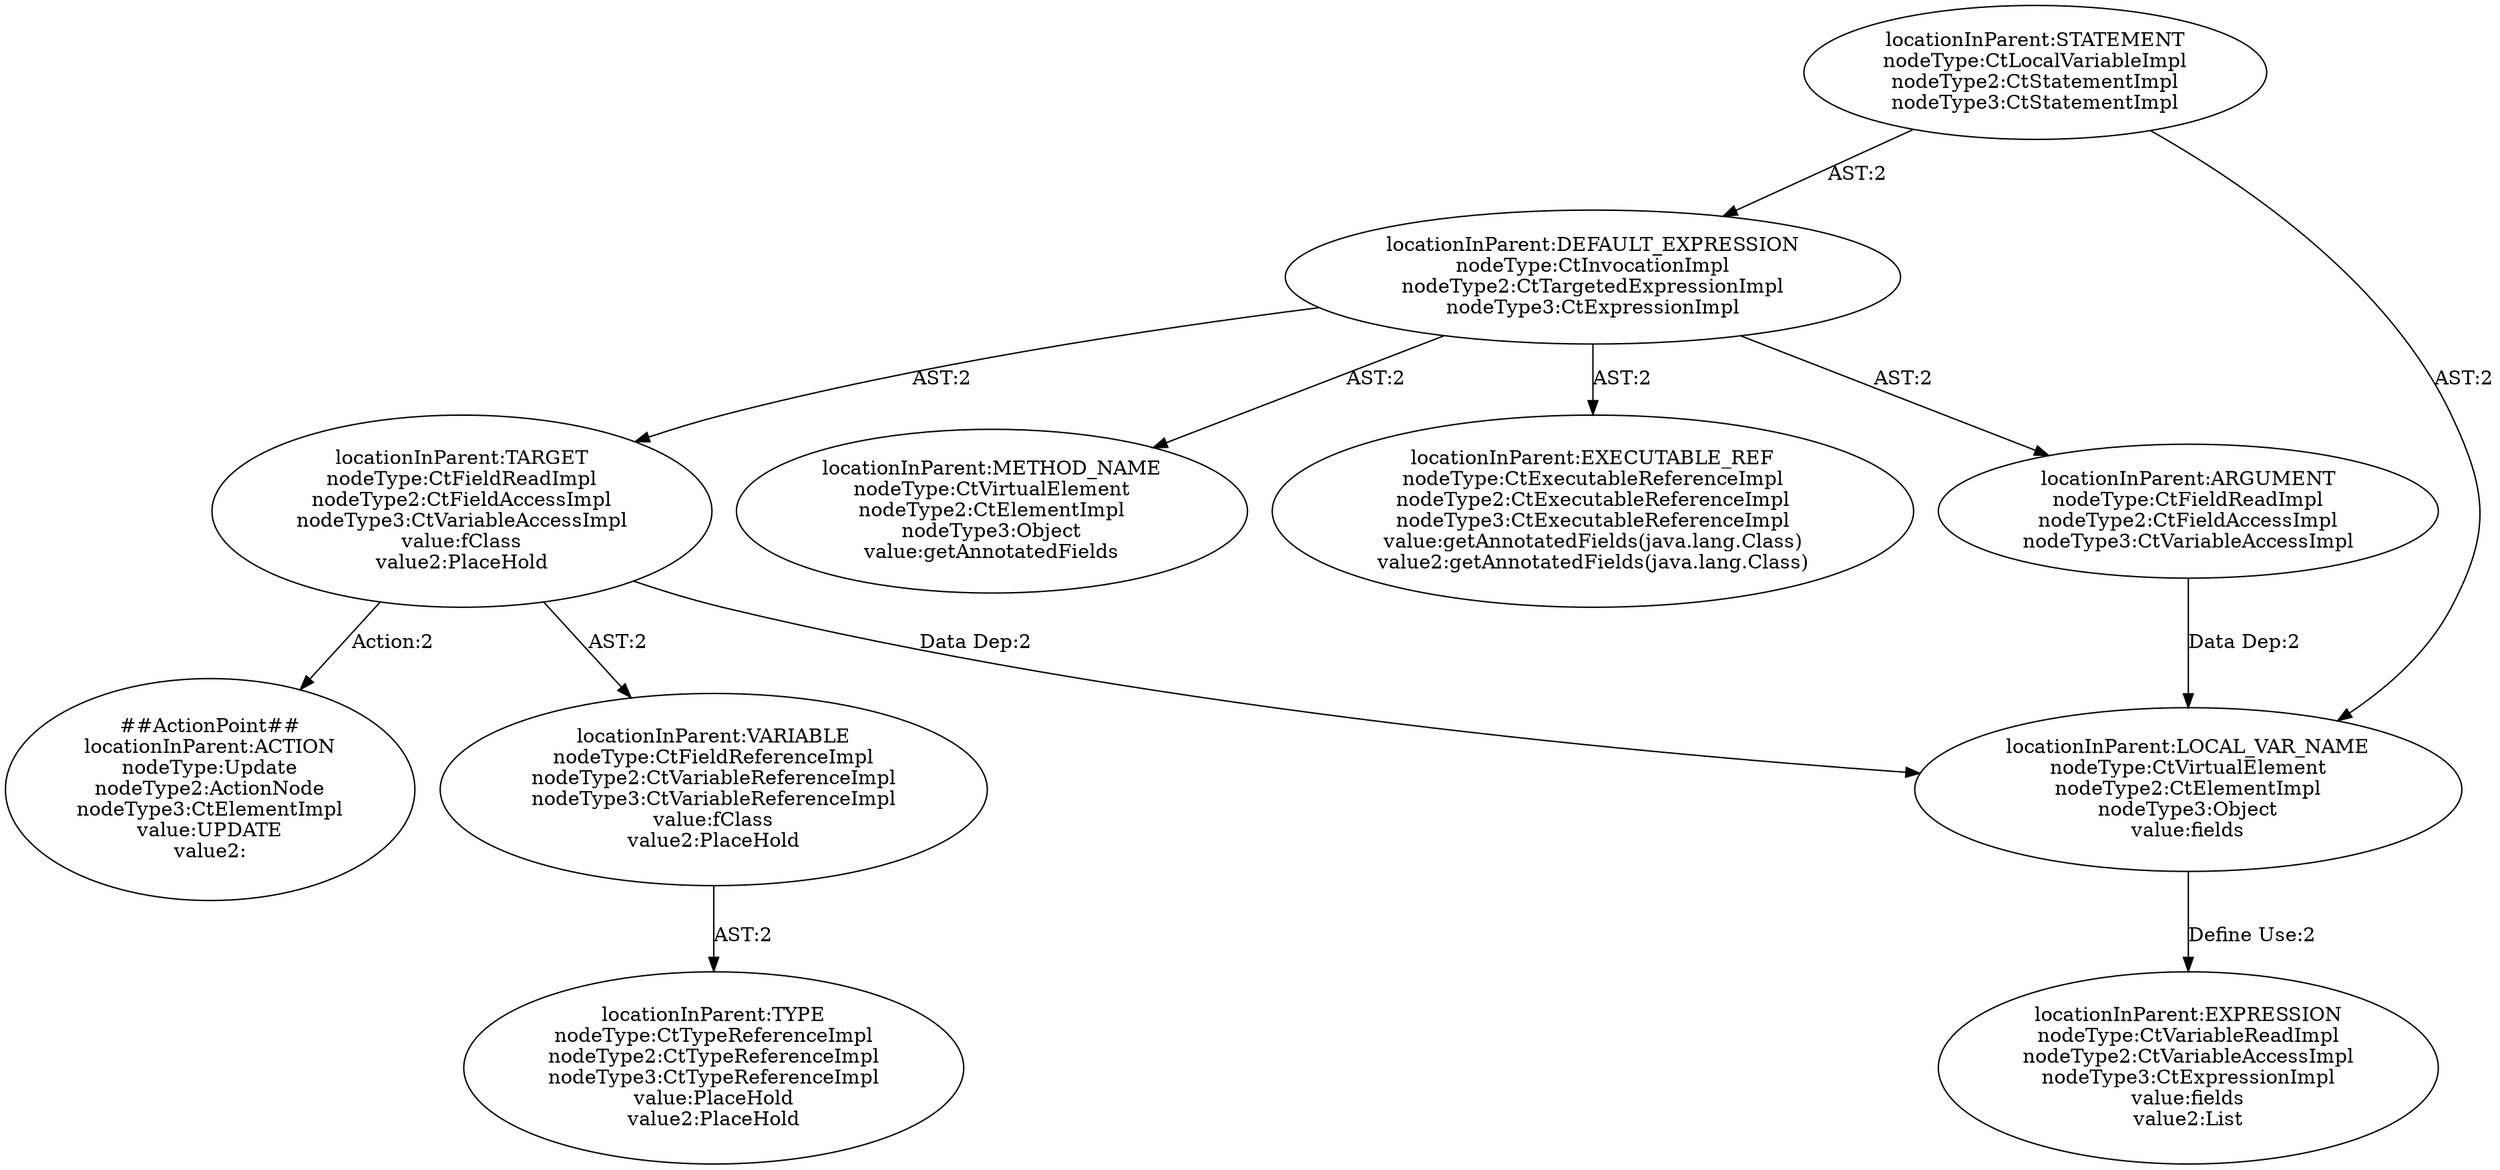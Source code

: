 digraph "Pattern" {
0 [label="##ActionPoint##
locationInParent:ACTION
nodeType:Update
nodeType2:ActionNode
nodeType3:CtElementImpl
value:UPDATE
value2:" shape=ellipse]
1 [label="locationInParent:TARGET
nodeType:CtFieldReadImpl
nodeType2:CtFieldAccessImpl
nodeType3:CtVariableAccessImpl
value:fClass
value2:PlaceHold" shape=ellipse]
2 [label="locationInParent:DEFAULT_EXPRESSION
nodeType:CtInvocationImpl
nodeType2:CtTargetedExpressionImpl
nodeType3:CtExpressionImpl" shape=ellipse]
3 [label="locationInParent:STATEMENT
nodeType:CtLocalVariableImpl
nodeType2:CtStatementImpl
nodeType3:CtStatementImpl" shape=ellipse]
4 [label="locationInParent:METHOD_NAME
nodeType:CtVirtualElement
nodeType2:CtElementImpl
nodeType3:Object
value:getAnnotatedFields" shape=ellipse]
5 [label="locationInParent:EXECUTABLE_REF
nodeType:CtExecutableReferenceImpl
nodeType2:CtExecutableReferenceImpl
nodeType3:CtExecutableReferenceImpl
value:getAnnotatedFields(java.lang.Class)
value2:getAnnotatedFields(java.lang.Class)" shape=ellipse]
6 [label="locationInParent:ARGUMENT
nodeType:CtFieldReadImpl
nodeType2:CtFieldAccessImpl
nodeType3:CtVariableAccessImpl" shape=ellipse]
7 [label="locationInParent:VARIABLE
nodeType:CtFieldReferenceImpl
nodeType2:CtVariableReferenceImpl
nodeType3:CtVariableReferenceImpl
value:fClass
value2:PlaceHold" shape=ellipse]
8 [label="locationInParent:TYPE
nodeType:CtTypeReferenceImpl
nodeType2:CtTypeReferenceImpl
nodeType3:CtTypeReferenceImpl
value:PlaceHold
value2:PlaceHold" shape=ellipse]
9 [label="locationInParent:LOCAL_VAR_NAME
nodeType:CtVirtualElement
nodeType2:CtElementImpl
nodeType3:Object
value:fields" shape=ellipse]
10 [label="locationInParent:EXPRESSION
nodeType:CtVariableReadImpl
nodeType2:CtVariableAccessImpl
nodeType3:CtExpressionImpl
value:fields
value2:List" shape=ellipse]
1 -> 0 [label="Action:2"];
1 -> 7 [label="AST:2"];
1 -> 9 [label="Data Dep:2"];
2 -> 1 [label="AST:2"];
2 -> 4 [label="AST:2"];
2 -> 5 [label="AST:2"];
2 -> 6 [label="AST:2"];
3 -> 2 [label="AST:2"];
3 -> 9 [label="AST:2"];
6 -> 9 [label="Data Dep:2"];
7 -> 8 [label="AST:2"];
9 -> 10 [label="Define Use:2"];
}